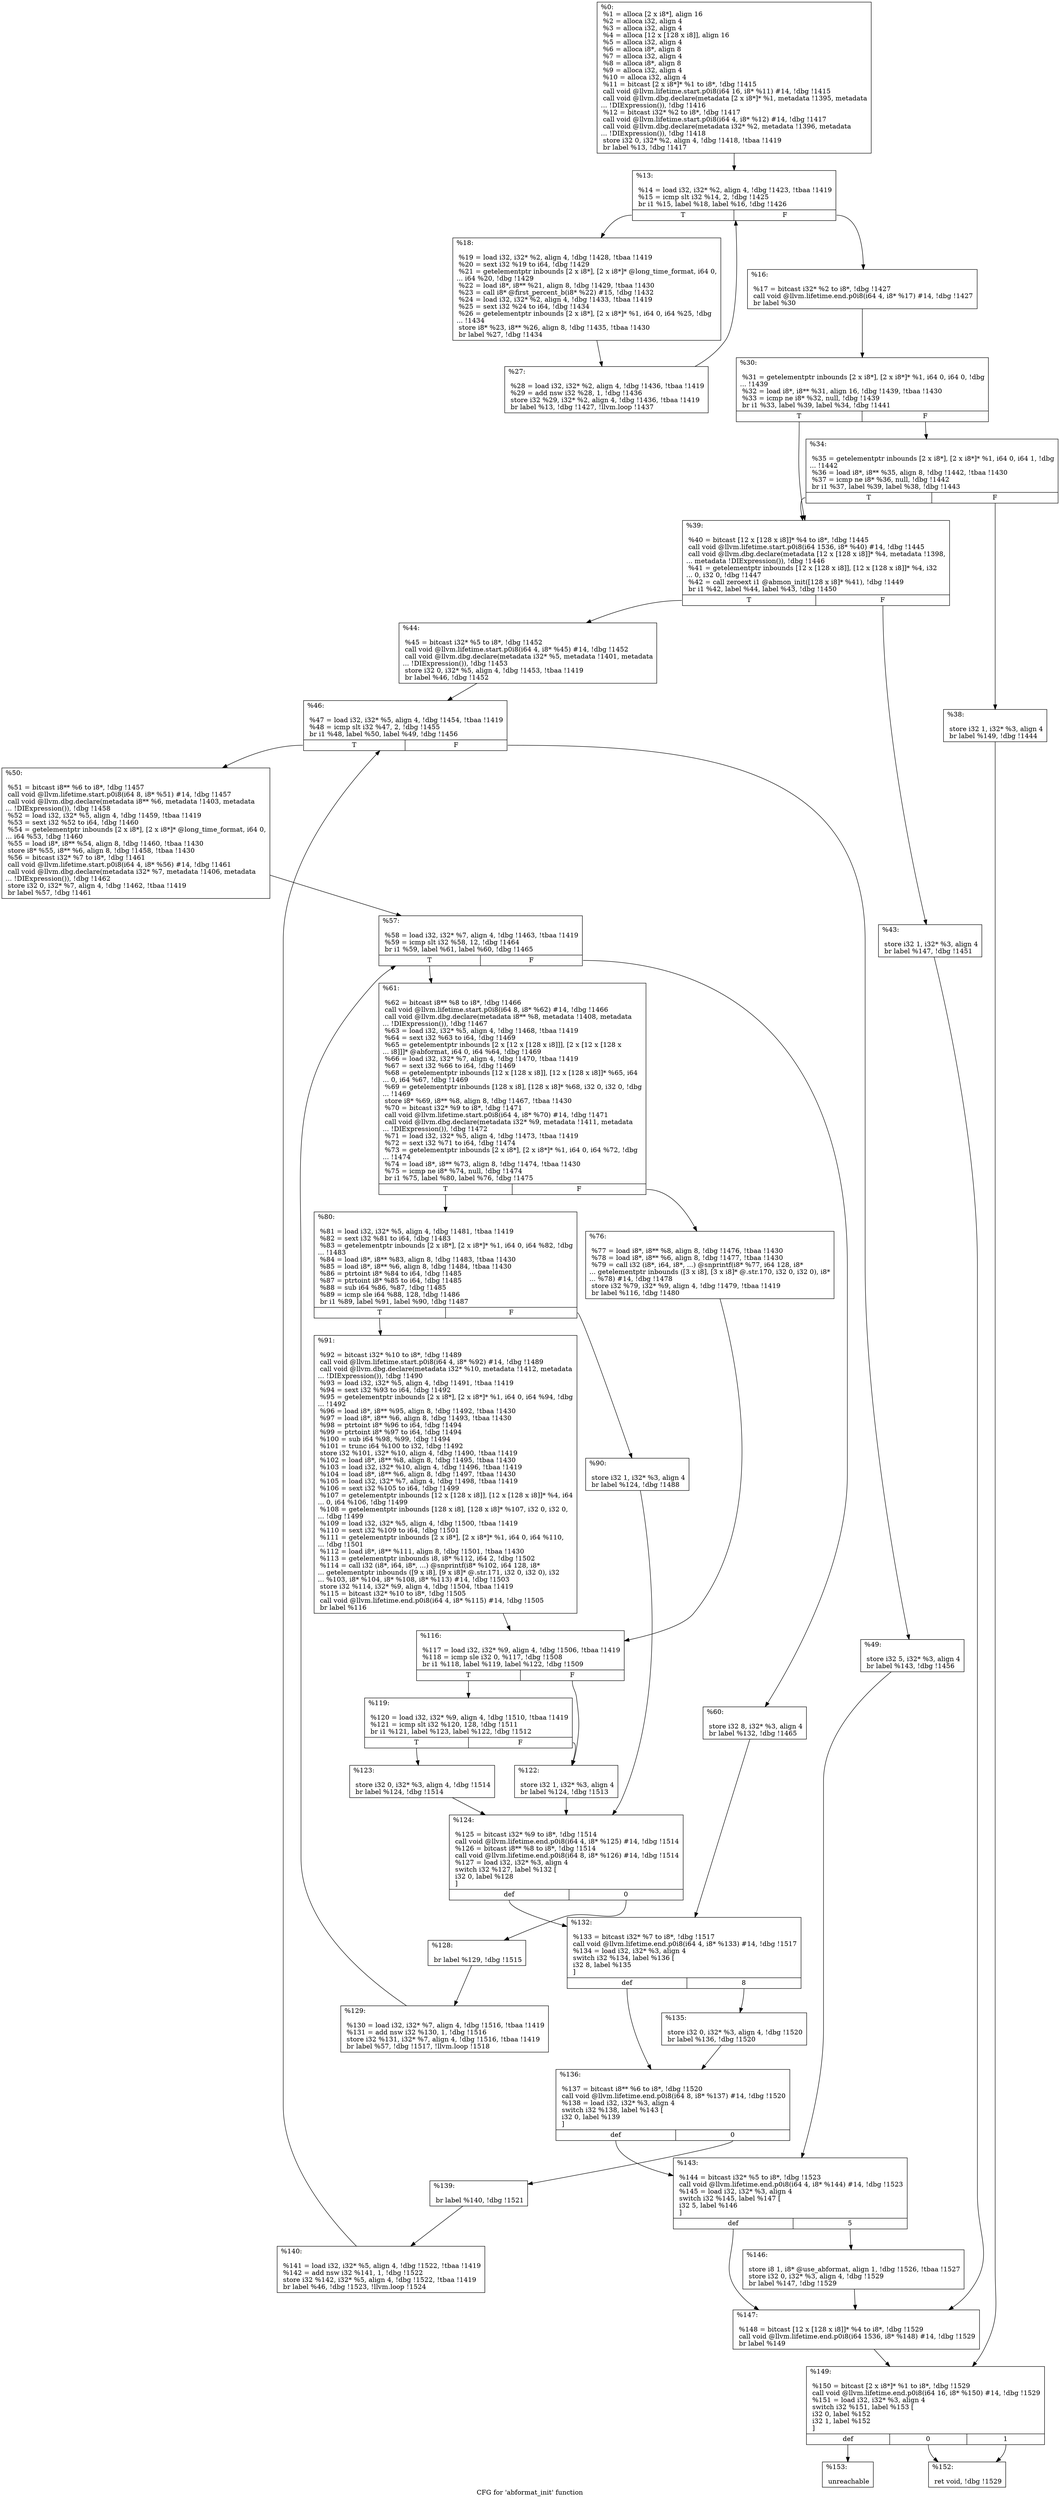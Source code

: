 digraph "CFG for 'abformat_init' function" {
	label="CFG for 'abformat_init' function";

	Node0x2285280 [shape=record,label="{%0:\l  %1 = alloca [2 x i8*], align 16\l  %2 = alloca i32, align 4\l  %3 = alloca i32, align 4\l  %4 = alloca [12 x [128 x i8]], align 16\l  %5 = alloca i32, align 4\l  %6 = alloca i8*, align 8\l  %7 = alloca i32, align 4\l  %8 = alloca i8*, align 8\l  %9 = alloca i32, align 4\l  %10 = alloca i32, align 4\l  %11 = bitcast [2 x i8*]* %1 to i8*, !dbg !1415\l  call void @llvm.lifetime.start.p0i8(i64 16, i8* %11) #14, !dbg !1415\l  call void @llvm.dbg.declare(metadata [2 x i8*]* %1, metadata !1395, metadata\l... !DIExpression()), !dbg !1416\l  %12 = bitcast i32* %2 to i8*, !dbg !1417\l  call void @llvm.lifetime.start.p0i8(i64 4, i8* %12) #14, !dbg !1417\l  call void @llvm.dbg.declare(metadata i32* %2, metadata !1396, metadata\l... !DIExpression()), !dbg !1418\l  store i32 0, i32* %2, align 4, !dbg !1418, !tbaa !1419\l  br label %13, !dbg !1417\l}"];
	Node0x2285280 -> Node0x2285830;
	Node0x2285830 [shape=record,label="{%13:\l\l  %14 = load i32, i32* %2, align 4, !dbg !1423, !tbaa !1419\l  %15 = icmp slt i32 %14, 2, !dbg !1425\l  br i1 %15, label %18, label %16, !dbg !1426\l|{<s0>T|<s1>F}}"];
	Node0x2285830:s0 -> Node0x22858d0;
	Node0x2285830:s1 -> Node0x2285880;
	Node0x2285880 [shape=record,label="{%16:\l\l  %17 = bitcast i32* %2 to i8*, !dbg !1427\l  call void @llvm.lifetime.end.p0i8(i64 4, i8* %17) #14, !dbg !1427\l  br label %30\l}"];
	Node0x2285880 -> Node0x2285970;
	Node0x22858d0 [shape=record,label="{%18:\l\l  %19 = load i32, i32* %2, align 4, !dbg !1428, !tbaa !1419\l  %20 = sext i32 %19 to i64, !dbg !1429\l  %21 = getelementptr inbounds [2 x i8*], [2 x i8*]* @long_time_format, i64 0,\l... i64 %20, !dbg !1429\l  %22 = load i8*, i8** %21, align 8, !dbg !1429, !tbaa !1430\l  %23 = call i8* @first_percent_b(i8* %22) #15, !dbg !1432\l  %24 = load i32, i32* %2, align 4, !dbg !1433, !tbaa !1419\l  %25 = sext i32 %24 to i64, !dbg !1434\l  %26 = getelementptr inbounds [2 x i8*], [2 x i8*]* %1, i64 0, i64 %25, !dbg\l... !1434\l  store i8* %23, i8** %26, align 8, !dbg !1435, !tbaa !1430\l  br label %27, !dbg !1434\l}"];
	Node0x22858d0 -> Node0x2285920;
	Node0x2285920 [shape=record,label="{%27:\l\l  %28 = load i32, i32* %2, align 4, !dbg !1436, !tbaa !1419\l  %29 = add nsw i32 %28, 1, !dbg !1436\l  store i32 %29, i32* %2, align 4, !dbg !1436, !tbaa !1419\l  br label %13, !dbg !1427, !llvm.loop !1437\l}"];
	Node0x2285920 -> Node0x2285830;
	Node0x2285970 [shape=record,label="{%30:\l\l  %31 = getelementptr inbounds [2 x i8*], [2 x i8*]* %1, i64 0, i64 0, !dbg\l... !1439\l  %32 = load i8*, i8** %31, align 16, !dbg !1439, !tbaa !1430\l  %33 = icmp ne i8* %32, null, !dbg !1439\l  br i1 %33, label %39, label %34, !dbg !1441\l|{<s0>T|<s1>F}}"];
	Node0x2285970:s0 -> Node0x2285a60;
	Node0x2285970:s1 -> Node0x22859c0;
	Node0x22859c0 [shape=record,label="{%34:\l\l  %35 = getelementptr inbounds [2 x i8*], [2 x i8*]* %1, i64 0, i64 1, !dbg\l... !1442\l  %36 = load i8*, i8** %35, align 8, !dbg !1442, !tbaa !1430\l  %37 = icmp ne i8* %36, null, !dbg !1442\l  br i1 %37, label %39, label %38, !dbg !1443\l|{<s0>T|<s1>F}}"];
	Node0x22859c0:s0 -> Node0x2285a60;
	Node0x22859c0:s1 -> Node0x2285a10;
	Node0x2285a10 [shape=record,label="{%38:\l\l  store i32 1, i32* %3, align 4\l  br label %149, !dbg !1444\l}"];
	Node0x2285a10 -> Node0x2286320;
	Node0x2285a60 [shape=record,label="{%39:\l\l  %40 = bitcast [12 x [128 x i8]]* %4 to i8*, !dbg !1445\l  call void @llvm.lifetime.start.p0i8(i64 1536, i8* %40) #14, !dbg !1445\l  call void @llvm.dbg.declare(metadata [12 x [128 x i8]]* %4, metadata !1398,\l... metadata !DIExpression()), !dbg !1446\l  %41 = getelementptr inbounds [12 x [128 x i8]], [12 x [128 x i8]]* %4, i32\l... 0, i32 0, !dbg !1447\l  %42 = call zeroext i1 @abmon_init([128 x i8]* %41), !dbg !1449\l  br i1 %42, label %44, label %43, !dbg !1450\l|{<s0>T|<s1>F}}"];
	Node0x2285a60:s0 -> Node0x2285b00;
	Node0x2285a60:s1 -> Node0x2285ab0;
	Node0x2285ab0 [shape=record,label="{%43:\l\l  store i32 1, i32* %3, align 4\l  br label %147, !dbg !1451\l}"];
	Node0x2285ab0 -> Node0x22862d0;
	Node0x2285b00 [shape=record,label="{%44:\l\l  %45 = bitcast i32* %5 to i8*, !dbg !1452\l  call void @llvm.lifetime.start.p0i8(i64 4, i8* %45) #14, !dbg !1452\l  call void @llvm.dbg.declare(metadata i32* %5, metadata !1401, metadata\l... !DIExpression()), !dbg !1453\l  store i32 0, i32* %5, align 4, !dbg !1453, !tbaa !1419\l  br label %46, !dbg !1452\l}"];
	Node0x2285b00 -> Node0x2285b50;
	Node0x2285b50 [shape=record,label="{%46:\l\l  %47 = load i32, i32* %5, align 4, !dbg !1454, !tbaa !1419\l  %48 = icmp slt i32 %47, 2, !dbg !1455\l  br i1 %48, label %50, label %49, !dbg !1456\l|{<s0>T|<s1>F}}"];
	Node0x2285b50:s0 -> Node0x2285bf0;
	Node0x2285b50:s1 -> Node0x2285ba0;
	Node0x2285ba0 [shape=record,label="{%49:\l\l  store i32 5, i32* %3, align 4\l  br label %143, !dbg !1456\l}"];
	Node0x2285ba0 -> Node0x2286230;
	Node0x2285bf0 [shape=record,label="{%50:\l\l  %51 = bitcast i8** %6 to i8*, !dbg !1457\l  call void @llvm.lifetime.start.p0i8(i64 8, i8* %51) #14, !dbg !1457\l  call void @llvm.dbg.declare(metadata i8** %6, metadata !1403, metadata\l... !DIExpression()), !dbg !1458\l  %52 = load i32, i32* %5, align 4, !dbg !1459, !tbaa !1419\l  %53 = sext i32 %52 to i64, !dbg !1460\l  %54 = getelementptr inbounds [2 x i8*], [2 x i8*]* @long_time_format, i64 0,\l... i64 %53, !dbg !1460\l  %55 = load i8*, i8** %54, align 8, !dbg !1460, !tbaa !1430\l  store i8* %55, i8** %6, align 8, !dbg !1458, !tbaa !1430\l  %56 = bitcast i32* %7 to i8*, !dbg !1461\l  call void @llvm.lifetime.start.p0i8(i64 4, i8* %56) #14, !dbg !1461\l  call void @llvm.dbg.declare(metadata i32* %7, metadata !1406, metadata\l... !DIExpression()), !dbg !1462\l  store i32 0, i32* %7, align 4, !dbg !1462, !tbaa !1419\l  br label %57, !dbg !1461\l}"];
	Node0x2285bf0 -> Node0x2285c40;
	Node0x2285c40 [shape=record,label="{%57:\l\l  %58 = load i32, i32* %7, align 4, !dbg !1463, !tbaa !1419\l  %59 = icmp slt i32 %58, 12, !dbg !1464\l  br i1 %59, label %61, label %60, !dbg !1465\l|{<s0>T|<s1>F}}"];
	Node0x2285c40:s0 -> Node0x2285ce0;
	Node0x2285c40:s1 -> Node0x2285c90;
	Node0x2285c90 [shape=record,label="{%60:\l\l  store i32 8, i32* %3, align 4\l  br label %132, !dbg !1465\l}"];
	Node0x2285c90 -> Node0x22860a0;
	Node0x2285ce0 [shape=record,label="{%61:\l\l  %62 = bitcast i8** %8 to i8*, !dbg !1466\l  call void @llvm.lifetime.start.p0i8(i64 8, i8* %62) #14, !dbg !1466\l  call void @llvm.dbg.declare(metadata i8** %8, metadata !1408, metadata\l... !DIExpression()), !dbg !1467\l  %63 = load i32, i32* %5, align 4, !dbg !1468, !tbaa !1419\l  %64 = sext i32 %63 to i64, !dbg !1469\l  %65 = getelementptr inbounds [2 x [12 x [128 x i8]]], [2 x [12 x [128 x\l... i8]]]* @abformat, i64 0, i64 %64, !dbg !1469\l  %66 = load i32, i32* %7, align 4, !dbg !1470, !tbaa !1419\l  %67 = sext i32 %66 to i64, !dbg !1469\l  %68 = getelementptr inbounds [12 x [128 x i8]], [12 x [128 x i8]]* %65, i64\l... 0, i64 %67, !dbg !1469\l  %69 = getelementptr inbounds [128 x i8], [128 x i8]* %68, i32 0, i32 0, !dbg\l... !1469\l  store i8* %69, i8** %8, align 8, !dbg !1467, !tbaa !1430\l  %70 = bitcast i32* %9 to i8*, !dbg !1471\l  call void @llvm.lifetime.start.p0i8(i64 4, i8* %70) #14, !dbg !1471\l  call void @llvm.dbg.declare(metadata i32* %9, metadata !1411, metadata\l... !DIExpression()), !dbg !1472\l  %71 = load i32, i32* %5, align 4, !dbg !1473, !tbaa !1419\l  %72 = sext i32 %71 to i64, !dbg !1474\l  %73 = getelementptr inbounds [2 x i8*], [2 x i8*]* %1, i64 0, i64 %72, !dbg\l... !1474\l  %74 = load i8*, i8** %73, align 8, !dbg !1474, !tbaa !1430\l  %75 = icmp ne i8* %74, null, !dbg !1474\l  br i1 %75, label %80, label %76, !dbg !1475\l|{<s0>T|<s1>F}}"];
	Node0x2285ce0:s0 -> Node0x2285d80;
	Node0x2285ce0:s1 -> Node0x2285d30;
	Node0x2285d30 [shape=record,label="{%76:\l\l  %77 = load i8*, i8** %8, align 8, !dbg !1476, !tbaa !1430\l  %78 = load i8*, i8** %6, align 8, !dbg !1477, !tbaa !1430\l  %79 = call i32 (i8*, i64, i8*, ...) @snprintf(i8* %77, i64 128, i8*\l... getelementptr inbounds ([3 x i8], [3 x i8]* @.str.170, i32 0, i32 0), i8*\l... %78) #14, !dbg !1478\l  store i32 %79, i32* %9, align 4, !dbg !1479, !tbaa !1419\l  br label %116, !dbg !1480\l}"];
	Node0x2285d30 -> Node0x2285e70;
	Node0x2285d80 [shape=record,label="{%80:\l\l  %81 = load i32, i32* %5, align 4, !dbg !1481, !tbaa !1419\l  %82 = sext i32 %81 to i64, !dbg !1483\l  %83 = getelementptr inbounds [2 x i8*], [2 x i8*]* %1, i64 0, i64 %82, !dbg\l... !1483\l  %84 = load i8*, i8** %83, align 8, !dbg !1483, !tbaa !1430\l  %85 = load i8*, i8** %6, align 8, !dbg !1484, !tbaa !1430\l  %86 = ptrtoint i8* %84 to i64, !dbg !1485\l  %87 = ptrtoint i8* %85 to i64, !dbg !1485\l  %88 = sub i64 %86, %87, !dbg !1485\l  %89 = icmp sle i64 %88, 128, !dbg !1486\l  br i1 %89, label %91, label %90, !dbg !1487\l|{<s0>T|<s1>F}}"];
	Node0x2285d80:s0 -> Node0x2285e20;
	Node0x2285d80:s1 -> Node0x2285dd0;
	Node0x2285dd0 [shape=record,label="{%90:\l\l  store i32 1, i32* %3, align 4\l  br label %124, !dbg !1488\l}"];
	Node0x2285dd0 -> Node0x2285fb0;
	Node0x2285e20 [shape=record,label="{%91:\l\l  %92 = bitcast i32* %10 to i8*, !dbg !1489\l  call void @llvm.lifetime.start.p0i8(i64 4, i8* %92) #14, !dbg !1489\l  call void @llvm.dbg.declare(metadata i32* %10, metadata !1412, metadata\l... !DIExpression()), !dbg !1490\l  %93 = load i32, i32* %5, align 4, !dbg !1491, !tbaa !1419\l  %94 = sext i32 %93 to i64, !dbg !1492\l  %95 = getelementptr inbounds [2 x i8*], [2 x i8*]* %1, i64 0, i64 %94, !dbg\l... !1492\l  %96 = load i8*, i8** %95, align 8, !dbg !1492, !tbaa !1430\l  %97 = load i8*, i8** %6, align 8, !dbg !1493, !tbaa !1430\l  %98 = ptrtoint i8* %96 to i64, !dbg !1494\l  %99 = ptrtoint i8* %97 to i64, !dbg !1494\l  %100 = sub i64 %98, %99, !dbg !1494\l  %101 = trunc i64 %100 to i32, !dbg !1492\l  store i32 %101, i32* %10, align 4, !dbg !1490, !tbaa !1419\l  %102 = load i8*, i8** %8, align 8, !dbg !1495, !tbaa !1430\l  %103 = load i32, i32* %10, align 4, !dbg !1496, !tbaa !1419\l  %104 = load i8*, i8** %6, align 8, !dbg !1497, !tbaa !1430\l  %105 = load i32, i32* %7, align 4, !dbg !1498, !tbaa !1419\l  %106 = sext i32 %105 to i64, !dbg !1499\l  %107 = getelementptr inbounds [12 x [128 x i8]], [12 x [128 x i8]]* %4, i64\l... 0, i64 %106, !dbg !1499\l  %108 = getelementptr inbounds [128 x i8], [128 x i8]* %107, i32 0, i32 0,\l... !dbg !1499\l  %109 = load i32, i32* %5, align 4, !dbg !1500, !tbaa !1419\l  %110 = sext i32 %109 to i64, !dbg !1501\l  %111 = getelementptr inbounds [2 x i8*], [2 x i8*]* %1, i64 0, i64 %110,\l... !dbg !1501\l  %112 = load i8*, i8** %111, align 8, !dbg !1501, !tbaa !1430\l  %113 = getelementptr inbounds i8, i8* %112, i64 2, !dbg !1502\l  %114 = call i32 (i8*, i64, i8*, ...) @snprintf(i8* %102, i64 128, i8*\l... getelementptr inbounds ([9 x i8], [9 x i8]* @.str.171, i32 0, i32 0), i32\l... %103, i8* %104, i8* %108, i8* %113) #14, !dbg !1503\l  store i32 %114, i32* %9, align 4, !dbg !1504, !tbaa !1419\l  %115 = bitcast i32* %10 to i8*, !dbg !1505\l  call void @llvm.lifetime.end.p0i8(i64 4, i8* %115) #14, !dbg !1505\l  br label %116\l}"];
	Node0x2285e20 -> Node0x2285e70;
	Node0x2285e70 [shape=record,label="{%116:\l\l  %117 = load i32, i32* %9, align 4, !dbg !1506, !tbaa !1419\l  %118 = icmp sle i32 0, %117, !dbg !1508\l  br i1 %118, label %119, label %122, !dbg !1509\l|{<s0>T|<s1>F}}"];
	Node0x2285e70:s0 -> Node0x2285ec0;
	Node0x2285e70:s1 -> Node0x2285f10;
	Node0x2285ec0 [shape=record,label="{%119:\l\l  %120 = load i32, i32* %9, align 4, !dbg !1510, !tbaa !1419\l  %121 = icmp slt i32 %120, 128, !dbg !1511\l  br i1 %121, label %123, label %122, !dbg !1512\l|{<s0>T|<s1>F}}"];
	Node0x2285ec0:s0 -> Node0x2285f60;
	Node0x2285ec0:s1 -> Node0x2285f10;
	Node0x2285f10 [shape=record,label="{%122:\l\l  store i32 1, i32* %3, align 4\l  br label %124, !dbg !1513\l}"];
	Node0x2285f10 -> Node0x2285fb0;
	Node0x2285f60 [shape=record,label="{%123:\l\l  store i32 0, i32* %3, align 4, !dbg !1514\l  br label %124, !dbg !1514\l}"];
	Node0x2285f60 -> Node0x2285fb0;
	Node0x2285fb0 [shape=record,label="{%124:\l\l  %125 = bitcast i32* %9 to i8*, !dbg !1514\l  call void @llvm.lifetime.end.p0i8(i64 4, i8* %125) #14, !dbg !1514\l  %126 = bitcast i8** %8 to i8*, !dbg !1514\l  call void @llvm.lifetime.end.p0i8(i64 8, i8* %126) #14, !dbg !1514\l  %127 = load i32, i32* %3, align 4\l  switch i32 %127, label %132 [\l    i32 0, label %128\l  ]\l|{<s0>def|<s1>0}}"];
	Node0x2285fb0:s0 -> Node0x22860a0;
	Node0x2285fb0:s1 -> Node0x2286000;
	Node0x2286000 [shape=record,label="{%128:\l\l  br label %129, !dbg !1515\l}"];
	Node0x2286000 -> Node0x2286050;
	Node0x2286050 [shape=record,label="{%129:\l\l  %130 = load i32, i32* %7, align 4, !dbg !1516, !tbaa !1419\l  %131 = add nsw i32 %130, 1, !dbg !1516\l  store i32 %131, i32* %7, align 4, !dbg !1516, !tbaa !1419\l  br label %57, !dbg !1517, !llvm.loop !1518\l}"];
	Node0x2286050 -> Node0x2285c40;
	Node0x22860a0 [shape=record,label="{%132:\l\l  %133 = bitcast i32* %7 to i8*, !dbg !1517\l  call void @llvm.lifetime.end.p0i8(i64 4, i8* %133) #14, !dbg !1517\l  %134 = load i32, i32* %3, align 4\l  switch i32 %134, label %136 [\l    i32 8, label %135\l  ]\l|{<s0>def|<s1>8}}"];
	Node0x22860a0:s0 -> Node0x2286140;
	Node0x22860a0:s1 -> Node0x22860f0;
	Node0x22860f0 [shape=record,label="{%135:\l\l  store i32 0, i32* %3, align 4, !dbg !1520\l  br label %136, !dbg !1520\l}"];
	Node0x22860f0 -> Node0x2286140;
	Node0x2286140 [shape=record,label="{%136:\l\l  %137 = bitcast i8** %6 to i8*, !dbg !1520\l  call void @llvm.lifetime.end.p0i8(i64 8, i8* %137) #14, !dbg !1520\l  %138 = load i32, i32* %3, align 4\l  switch i32 %138, label %143 [\l    i32 0, label %139\l  ]\l|{<s0>def|<s1>0}}"];
	Node0x2286140:s0 -> Node0x2286230;
	Node0x2286140:s1 -> Node0x2286190;
	Node0x2286190 [shape=record,label="{%139:\l\l  br label %140, !dbg !1521\l}"];
	Node0x2286190 -> Node0x22861e0;
	Node0x22861e0 [shape=record,label="{%140:\l\l  %141 = load i32, i32* %5, align 4, !dbg !1522, !tbaa !1419\l  %142 = add nsw i32 %141, 1, !dbg !1522\l  store i32 %142, i32* %5, align 4, !dbg !1522, !tbaa !1419\l  br label %46, !dbg !1523, !llvm.loop !1524\l}"];
	Node0x22861e0 -> Node0x2285b50;
	Node0x2286230 [shape=record,label="{%143:\l\l  %144 = bitcast i32* %5 to i8*, !dbg !1523\l  call void @llvm.lifetime.end.p0i8(i64 4, i8* %144) #14, !dbg !1523\l  %145 = load i32, i32* %3, align 4\l  switch i32 %145, label %147 [\l    i32 5, label %146\l  ]\l|{<s0>def|<s1>5}}"];
	Node0x2286230:s0 -> Node0x22862d0;
	Node0x2286230:s1 -> Node0x2286280;
	Node0x2286280 [shape=record,label="{%146:\l\l  store i8 1, i8* @use_abformat, align 1, !dbg !1526, !tbaa !1527\l  store i32 0, i32* %3, align 4, !dbg !1529\l  br label %147, !dbg !1529\l}"];
	Node0x2286280 -> Node0x22862d0;
	Node0x22862d0 [shape=record,label="{%147:\l\l  %148 = bitcast [12 x [128 x i8]]* %4 to i8*, !dbg !1529\l  call void @llvm.lifetime.end.p0i8(i64 1536, i8* %148) #14, !dbg !1529\l  br label %149\l}"];
	Node0x22862d0 -> Node0x2286320;
	Node0x2286320 [shape=record,label="{%149:\l\l  %150 = bitcast [2 x i8*]* %1 to i8*, !dbg !1529\l  call void @llvm.lifetime.end.p0i8(i64 16, i8* %150) #14, !dbg !1529\l  %151 = load i32, i32* %3, align 4\l  switch i32 %151, label %153 [\l    i32 0, label %152\l    i32 1, label %152\l  ]\l|{<s0>def|<s1>0|<s2>1}}"];
	Node0x2286320:s0 -> Node0x22863c0;
	Node0x2286320:s1 -> Node0x2286370;
	Node0x2286320:s2 -> Node0x2286370;
	Node0x2286370 [shape=record,label="{%152:\l\l  ret void, !dbg !1529\l}"];
	Node0x22863c0 [shape=record,label="{%153:\l\l  unreachable\l}"];
}
